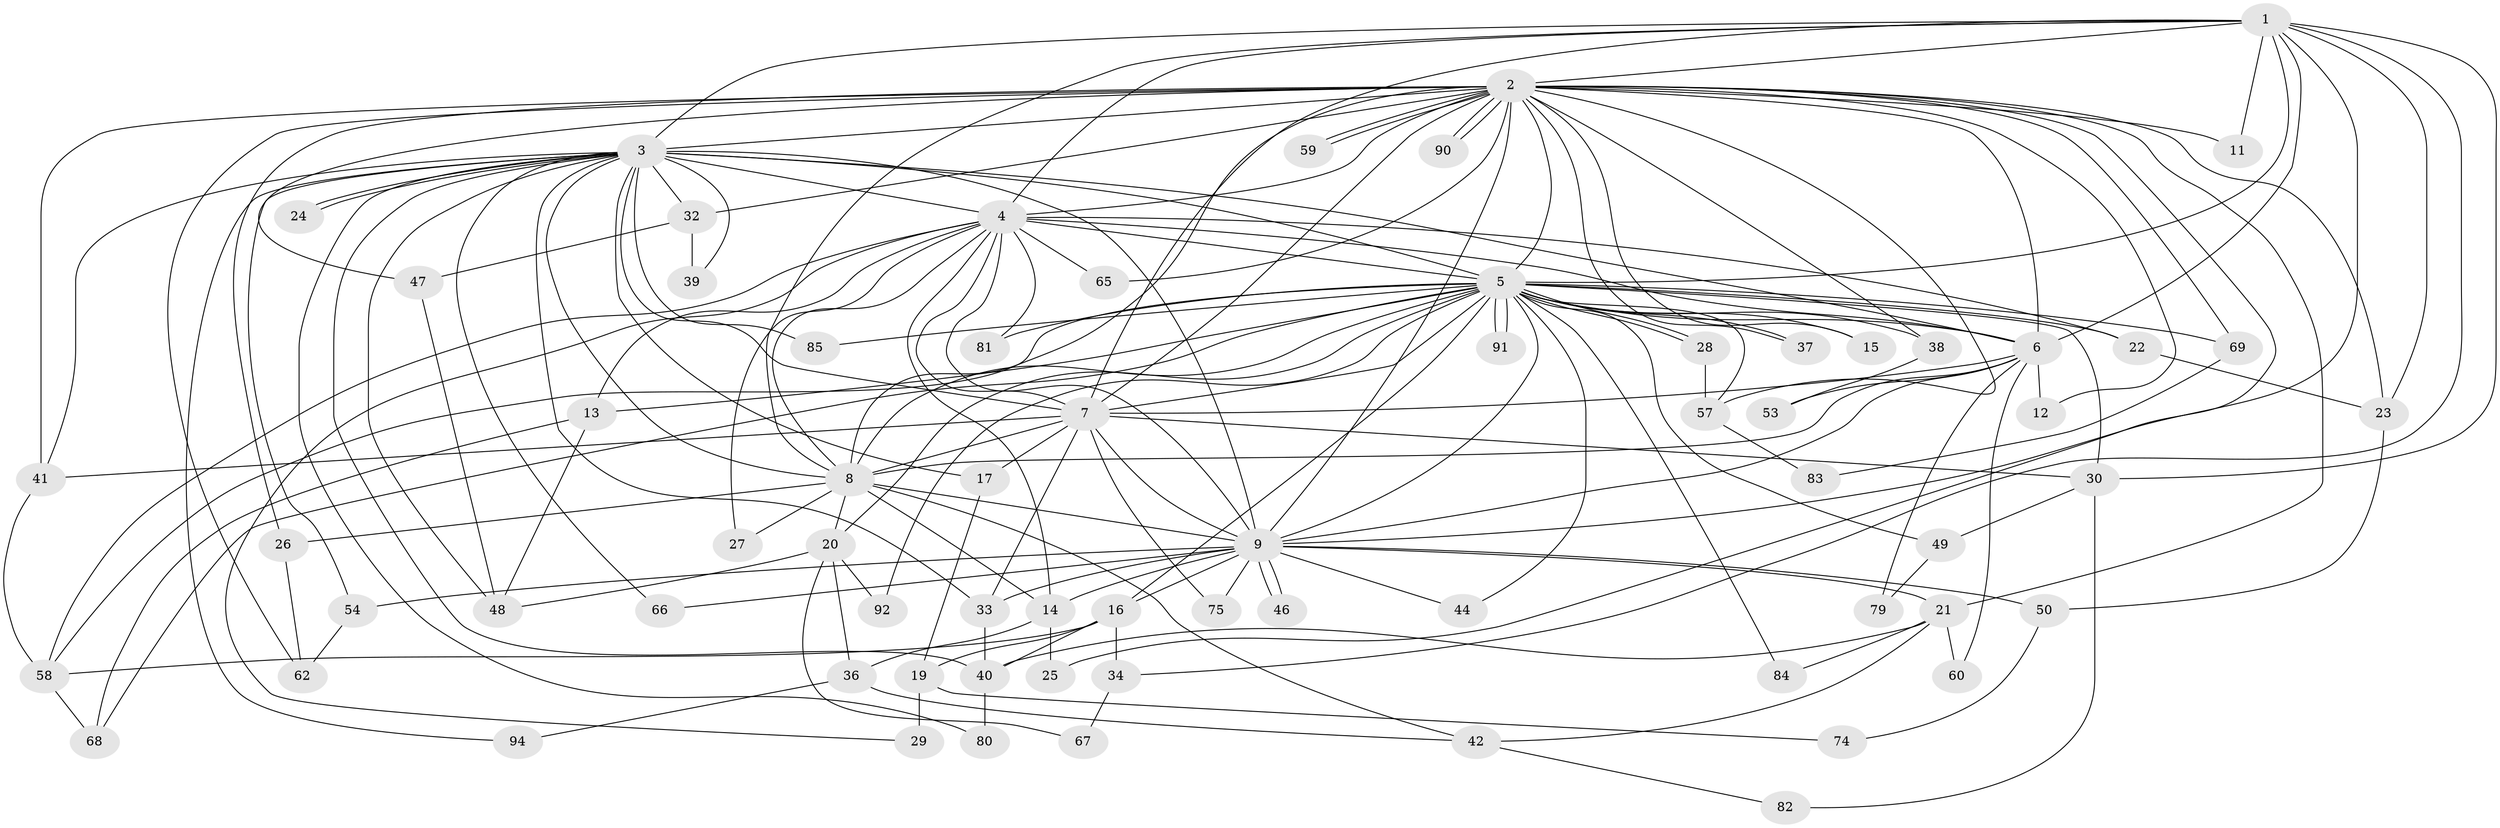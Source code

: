 // original degree distribution, {14: 0.031578947368421054, 29: 0.010526315789473684, 15: 0.010526315789473684, 18: 0.021052631578947368, 35: 0.010526315789473684, 17: 0.010526315789473684, 22: 0.010526315789473684, 2: 0.5052631578947369, 4: 0.11578947368421053, 5: 0.031578947368421054, 7: 0.010526315789473684, 3: 0.21052631578947367, 6: 0.021052631578947368}
// Generated by graph-tools (version 1.1) at 2025/41/03/06/25 10:41:42]
// undirected, 69 vertices, 171 edges
graph export_dot {
graph [start="1"]
  node [color=gray90,style=filled];
  1 [super="+95"];
  2 [super="+52"];
  3 [super="+10"];
  4 [super="+64"];
  5 [super="+51"];
  6 [super="+88"];
  7 [super="+31"];
  8 [super="+72"];
  9 [super="+93"];
  11;
  12;
  13 [super="+87"];
  14 [super="+56"];
  15;
  16 [super="+18"];
  17;
  19 [super="+45"];
  20 [super="+86"];
  21 [super="+55"];
  22;
  23 [super="+70"];
  24;
  25;
  26;
  27;
  28;
  29;
  30 [super="+35"];
  32;
  33 [super="+89"];
  34;
  36;
  37;
  38 [super="+43"];
  39;
  40 [super="+73"];
  41;
  42 [super="+76"];
  44;
  46 [super="+71"];
  47;
  48;
  49;
  50;
  53;
  54;
  57 [super="+63"];
  58 [super="+61"];
  59;
  60;
  62 [super="+77"];
  65;
  66;
  67;
  68 [super="+78"];
  69;
  74;
  75;
  79;
  80;
  81;
  82;
  83;
  84;
  85;
  90;
  91;
  92;
  94;
  1 -- 2;
  1 -- 3 [weight=2];
  1 -- 4;
  1 -- 5 [weight=2];
  1 -- 6;
  1 -- 7;
  1 -- 8;
  1 -- 9;
  1 -- 11;
  1 -- 30;
  1 -- 34;
  1 -- 23;
  2 -- 3 [weight=2];
  2 -- 4;
  2 -- 5;
  2 -- 6;
  2 -- 7;
  2 -- 8;
  2 -- 9;
  2 -- 11;
  2 -- 12;
  2 -- 15;
  2 -- 21;
  2 -- 23;
  2 -- 25;
  2 -- 26;
  2 -- 32;
  2 -- 37;
  2 -- 38 [weight=2];
  2 -- 47;
  2 -- 59;
  2 -- 59;
  2 -- 65;
  2 -- 69;
  2 -- 90;
  2 -- 90;
  2 -- 41;
  2 -- 57;
  2 -- 62;
  3 -- 4 [weight=2];
  3 -- 5 [weight=2];
  3 -- 6 [weight=2];
  3 -- 7 [weight=2];
  3 -- 8 [weight=2];
  3 -- 9 [weight=3];
  3 -- 17;
  3 -- 24;
  3 -- 24;
  3 -- 48;
  3 -- 66;
  3 -- 80;
  3 -- 32;
  3 -- 39;
  3 -- 40;
  3 -- 41;
  3 -- 85;
  3 -- 54;
  3 -- 94;
  3 -- 33;
  4 -- 5 [weight=2];
  4 -- 6;
  4 -- 7;
  4 -- 8;
  4 -- 9;
  4 -- 13;
  4 -- 14;
  4 -- 22;
  4 -- 27;
  4 -- 29;
  4 -- 65;
  4 -- 81;
  4 -- 58;
  5 -- 6;
  5 -- 7;
  5 -- 8 [weight=2];
  5 -- 9;
  5 -- 13;
  5 -- 15;
  5 -- 16 [weight=2];
  5 -- 20;
  5 -- 22;
  5 -- 28;
  5 -- 28;
  5 -- 30;
  5 -- 37;
  5 -- 38;
  5 -- 44;
  5 -- 49;
  5 -- 68;
  5 -- 69;
  5 -- 81;
  5 -- 84;
  5 -- 85;
  5 -- 91;
  5 -- 91;
  5 -- 92;
  5 -- 58;
  5 -- 57;
  6 -- 7;
  6 -- 8 [weight=2];
  6 -- 9;
  6 -- 12;
  6 -- 53;
  6 -- 60;
  6 -- 79;
  7 -- 8 [weight=2];
  7 -- 9;
  7 -- 17;
  7 -- 41;
  7 -- 75;
  7 -- 30;
  7 -- 33;
  8 -- 9;
  8 -- 20;
  8 -- 26;
  8 -- 27;
  8 -- 14;
  8 -- 42;
  9 -- 14;
  9 -- 16;
  9 -- 21;
  9 -- 33;
  9 -- 44;
  9 -- 46 [weight=2];
  9 -- 46;
  9 -- 50;
  9 -- 54;
  9 -- 66;
  9 -- 75;
  13 -- 48;
  13 -- 68;
  14 -- 25;
  14 -- 36;
  16 -- 19;
  16 -- 34;
  16 -- 58;
  16 -- 40;
  17 -- 19;
  19 -- 29 [weight=2];
  19 -- 74;
  20 -- 36;
  20 -- 67;
  20 -- 92;
  20 -- 48;
  21 -- 42;
  21 -- 60;
  21 -- 84;
  21 -- 40;
  22 -- 23;
  23 -- 50;
  26 -- 62;
  28 -- 57;
  30 -- 49;
  30 -- 82;
  32 -- 39;
  32 -- 47;
  33 -- 40;
  34 -- 67;
  36 -- 42;
  36 -- 94;
  38 -- 53;
  40 -- 80;
  41 -- 58;
  42 -- 82;
  47 -- 48;
  49 -- 79;
  50 -- 74;
  54 -- 62;
  57 -- 83;
  58 -- 68;
  69 -- 83;
}
